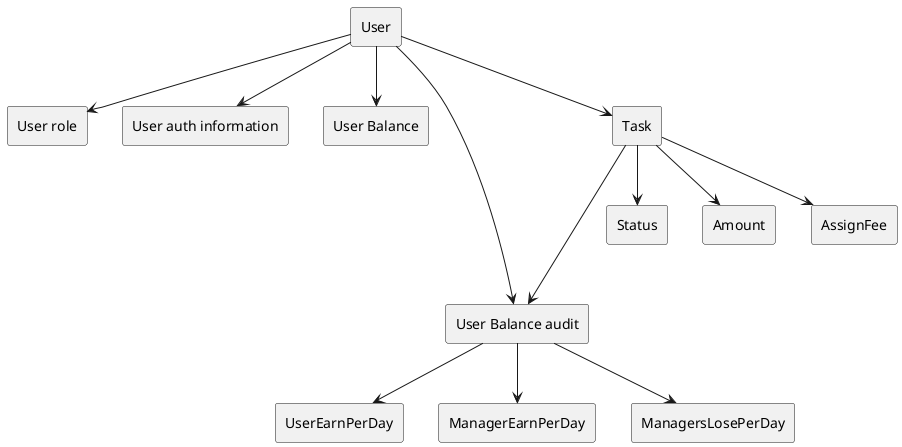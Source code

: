 @startuml data_model

rectangle User
rectangle "User role" as ur
rectangle "User auth information" as uai
rectangle "User Balance" as ub
rectangle "User Balance audit" as uba

rectangle UserEarnPerDay
rectangle ManagerEarnPerDay
rectangle ManagersLosePerDay

rectangle Task
rectangle Status
rectangle Amount
rectangle AssignFee

User --> ur
User --> uai
User --> ub
User --> uba
User --> Task
Task --> Status
Task --> Amount
Task --> AssignFee
Task ---> uba
uba --> UserEarnPerDay
uba --> ManagerEarnPerDay
uba --> ManagersLosePerDay
@enduml